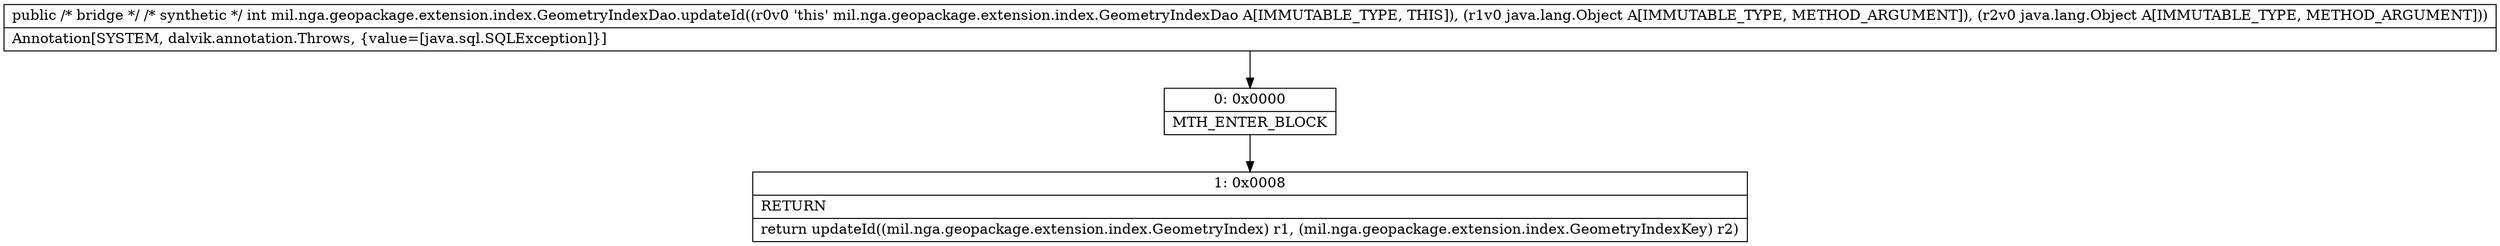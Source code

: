 digraph "CFG formil.nga.geopackage.extension.index.GeometryIndexDao.updateId(Ljava\/lang\/Object;Ljava\/lang\/Object;)I" {
Node_0 [shape=record,label="{0\:\ 0x0000|MTH_ENTER_BLOCK\l}"];
Node_1 [shape=record,label="{1\:\ 0x0008|RETURN\l|return updateId((mil.nga.geopackage.extension.index.GeometryIndex) r1, (mil.nga.geopackage.extension.index.GeometryIndexKey) r2)\l}"];
MethodNode[shape=record,label="{public \/* bridge *\/ \/* synthetic *\/ int mil.nga.geopackage.extension.index.GeometryIndexDao.updateId((r0v0 'this' mil.nga.geopackage.extension.index.GeometryIndexDao A[IMMUTABLE_TYPE, THIS]), (r1v0 java.lang.Object A[IMMUTABLE_TYPE, METHOD_ARGUMENT]), (r2v0 java.lang.Object A[IMMUTABLE_TYPE, METHOD_ARGUMENT]))  | Annotation[SYSTEM, dalvik.annotation.Throws, \{value=[java.sql.SQLException]\}]\l}"];
MethodNode -> Node_0;
Node_0 -> Node_1;
}

